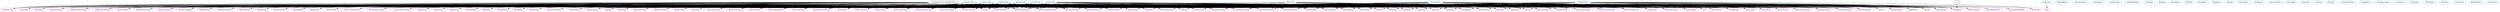 digraph gool{
CSharpCode	[shape=oval, color=turquoise4, label="CSharpCode"];
CppCode	[shape=oval, color=turquoise4, label="CppCode"];
MethodData	[shape=oval, color=turquoise4, label="MethodData"];
CppSrcCode	[shape=oval, color=turquoise4, label="CppSrcCode"];
CppHdrCode	[shape=oval, color=turquoise4, label="CppHdrCode"];
JavaCode	[shape=oval, color=turquoise4, label="JavaCode"];
JuliaCode	[shape=oval, color=turquoise4, label="JuliaCode"];
OptionalSpace	[shape=oval, color=turquoise4, label="OptionalSpace"];
PythonCode	[shape=oval, color=turquoise4, label="PythonCode"];
SwiftCode	[shape=oval, color=turquoise4, label="SwiftCode"];
Terminator	[shape=oval, color=turquoise4, label="Terminator"];
VisibilityTag	[shape=oval, color=turquoise4, label="VisibilityTag"];
QualifiedName	[shape=oval, color=turquoise4, label="QualifiedName"];
FileType	[shape=oval, color=turquoise4, label="FileType"];
Binding	[shape=oval, color=turquoise4, label="Binding"];
BindData	[shape=oval, color=turquoise4, label="BindData"];
FileData	[shape=oval, color=turquoise4, label="FileData"];
FuncData	[shape=oval, color=turquoise4, label="FuncData"];
ModData	[shape=oval, color=turquoise4, label="ModData"];
OpData	[shape=oval, color=turquoise4, label="OpData"];
ParamData	[shape=oval, color=turquoise4, label="ParamData"];
ProgData	[shape=oval, color=turquoise4, label="ProgData"];
StateVarData	[shape=oval, color=turquoise4, label="StateVarData"];
ScopeTag	[shape=oval, color=turquoise4, label="ScopeTag"];
TypeData	[shape=oval, color=turquoise4, label="TypeData"];
ValData	[shape=oval, color=turquoise4, label="ValData"];
VarData	[shape=oval, color=turquoise4, label="VarData"];
CommonThunk	[shape=oval, color=turquoise4, label="CommonThunk"];
MethodData	[shape=oval, color=turquoise4, label="MethodData"];
ScopeData	[shape=oval, color=turquoise4, label="ScopeData"];
ExceptionType	[shape=oval, color=turquoise4, label="ExceptionType"];
Exception	[shape=oval, color=turquoise4, label="Exception"];
CodeInfoOO	[shape=oval, color=turquoise4, label="CodeInfoOO"];
CodeInfoProc	[shape=oval, color=turquoise4, label="CodeInfoProc"];
CodeType	[shape=oval, color=turquoise4, label="CodeType"];
GOOLState	[shape=oval, color=turquoise4, label="GOOLState"];
FileState	[shape=oval, color=turquoise4, label="FileState"];
ClassState	[shape=oval, color=turquoise4, label="ClassState"];
MethodState	[shape=oval, color=turquoise4, label="MethodState"];
ValueState	[shape=oval, color=turquoise4, label="ValueState"];
Functor	[shape=oval, color=pink, label="Functor"];
Applicative	[shape=oval, color=pink, label="Applicative"];
Monad	[shape=oval, color=pink, label="Monad"];
SharedProg	[shape=oval, color=pink, label="SharedProg"];
OOProg	[shape=oval, color=pink, label="OOProg"];
ProgramSym	[shape=oval, color=pink, label="ProgramSym"];
CommonRenderSym	[shape=oval, color=pink, label="CommonRenderSym"];
OORenderSym	[shape=oval, color=pink, label="OORenderSym"];
FileSym	[shape=oval, color=pink, label="FileSym"];
RenderFile	[shape=oval, color=pink, label="RenderFile"];
ImportSym	[shape=oval, color=pink, label="ImportSym"];
ImportElim	[shape=oval, color=pink, label="ImportElim"];
PermanenceSym	[shape=oval, color=pink, label="PermanenceSym"];
PermElim	[shape=oval, color=pink, label="PermElim"];
BodySym	[shape=oval, color=pink, label="BodySym"];
RenderBody	[shape=oval, color=pink, label="RenderBody"];
BodyElim	[shape=oval, color=pink, label="BodyElim"];
BlockSym	[shape=oval, color=pink, label="BlockSym"];
RenderBlock	[shape=oval, color=pink, label="RenderBlock"];
BlockElim	[shape=oval, color=pink, label="BlockElim"];
TypeSym	[shape=oval, color=pink, label="TypeSym"];
OOTypeSym	[shape=oval, color=pink, label="OOTypeSym"];
TypeElim	[shape=oval, color=pink, label="TypeElim"];
RenderType	[shape=oval, color=pink, label="RenderType"];
InternalTypeElim	[shape=oval, color=pink, label="InternalTypeElim"];
UnaryOpSym	[shape=oval, color=pink, label="UnaryOpSym"];
BinaryOpSym	[shape=oval, color=pink, label="BinaryOpSym"];
OpElim	[shape=oval, color=pink, label="OpElim"];
ScopeSym	[shape=oval, color=pink, label="ScopeSym"];
ScopeElim	[shape=oval, color=pink, label="ScopeElim"];
VariableSym	[shape=oval, color=pink, label="VariableSym"];
OOVariableSym	[shape=oval, color=pink, label="OOVariableSym"];
VariableElim	[shape=oval, color=pink, label="VariableElim"];
InternalVarElim	[shape=oval, color=pink, label="InternalVarElim"];
RenderVariable	[shape=oval, color=pink, label="RenderVariable"];
ValueSym	[shape=oval, color=pink, label="ValueSym"];
OOValueSym	[shape=oval, color=pink, label="OOValueSym"];
Argument	[shape=oval, color=pink, label="Argument"];
Literal	[shape=oval, color=pink, label="Literal"];
MathConstant	[shape=oval, color=pink, label="MathConstant"];
VariableValue	[shape=oval, color=pink, label="VariableValue"];
OOVariableValue	[shape=oval, color=pink, label="OOVariableValue"];
CommandLineArgs	[shape=oval, color=pink, label="CommandLineArgs"];
NumericExpression	[shape=oval, color=pink, label="NumericExpression"];
BooleanExpression	[shape=oval, color=pink, label="BooleanExpression"];
Comparison	[shape=oval, color=pink, label="Comparison"];
ValueExpression	[shape=oval, color=pink, label="ValueExpression"];
OOValueExpression	[shape=oval, color=pink, label="OOValueExpression"];
RenderValue	[shape=oval, color=pink, label="RenderValue"];
ValueElim	[shape=oval, color=pink, label="ValueElim"];
InternalValueExp	[shape=oval, color=pink, label="InternalValueExp"];
FunctionSym	[shape=oval, color=pink, label="FunctionSym"];
OOFunctionSym	[shape=oval, color=pink, label="OOFunctionSym"];
GetSet	[shape=oval, color=pink, label="GetSet"];
List	[shape=oval, color=pink, label="List"];
InternalList	[shape=oval, color=pink, label="InternalList"];
InternalGetSet	[shape=oval, color=pink, label="InternalGetSet"];
InternalListFunc	[shape=oval, color=pink, label="InternalListFunc"];
ThunkSym	[shape=oval, color=pink, label="ThunkSym"];
ThunkAssign	[shape=oval, color=pink, label="ThunkAssign"];
VectorType	[shape=oval, color=pink, label="VectorType"];
VectorDecl	[shape=oval, color=pink, label="VectorDecl"];
VectorThunk	[shape=oval, color=pink, label="VectorThunk"];
VectorExpression	[shape=oval, color=pink, label="VectorExpression"];
RenderFunction	[shape=oval, color=pink, label="RenderFunction"];
FunctionElim	[shape=oval, color=pink, label="FunctionElim"];
InternalAssignStmt	[shape=oval, color=pink, label="InternalAssignStmt"];
InternalIOStmt	[shape=oval, color=pink, label="InternalIOStmt"];
InternalControlStmt	[shape=oval, color=pink, label="InternalControlStmt"];
RenderStatement	[shape=oval, color=pink, label="RenderStatement"];
StatementElim	[shape=oval, color=pink, label="StatementElim"];
StatementSym	[shape=oval, color=pink, label="StatementSym"];
AssignStatement	[shape=oval, color=pink, label="AssignStatement"];
DeclStatement	[shape=oval, color=pink, label="DeclStatement"];
OODeclStatement	[shape=oval, color=pink, label="OODeclStatement"];
IOStatement	[shape=oval, color=pink, label="IOStatement"];
StringStatement	[shape=oval, color=pink, label="StringStatement"];
FuncAppStatement	[shape=oval, color=pink, label="FuncAppStatement"];
OOFuncAppStatement	[shape=oval, color=pink, label="OOFuncAppStatement"];
CommentStatement	[shape=oval, color=pink, label="CommentStatement"];
ControlStatement	[shape=oval, color=pink, label="ControlStatement"];
ObserverPattern	[shape=oval, color=pink, label="ObserverPattern"];
StrategyPattern	[shape=oval, color=pink, label="StrategyPattern"];
VisibilitySym	[shape=oval, color=pink, label="VisibilitySym"];
RenderVisibility	[shape=oval, color=pink, label="RenderVisibility"];
VisibilityElim	[shape=oval, color=pink, label="VisibilityElim"];
MethodTypeSym	[shape=oval, color=pink, label="MethodTypeSym"];
OOMethodTypeSym	[shape=oval, color=pink, label="OOMethodTypeSym"];
ParameterSym	[shape=oval, color=pink, label="ParameterSym"];
RenderParam	[shape=oval, color=pink, label="RenderParam"];
ParamElim	[shape=oval, color=pink, label="ParamElim"];
MethodSym	[shape=oval, color=pink, label="MethodSym"];
OOMethodSym	[shape=oval, color=pink, label="OOMethodSym"];
RenderMethod	[shape=oval, color=pink, label="RenderMethod"];
OORenderMethod	[shape=oval, color=pink, label="OORenderMethod"];
MethodElim	[shape=oval, color=pink, label="MethodElim"];
StateVarSym	[shape=oval, color=pink, label="StateVarSym"];
StateVarElim	[shape=oval, color=pink, label="StateVarElim"];
ClassSym	[shape=oval, color=pink, label="ClassSym"];
RenderClass	[shape=oval, color=pink, label="RenderClass"];
ClassElim	[shape=oval, color=pink, label="ClassElim"];
ModuleSym	[shape=oval, color=pink, label="ModuleSym"];
RenderMod	[shape=oval, color=pink, label="RenderMod"];
ModuleElim	[shape=oval, color=pink, label="ModuleElim"];
BlockCommentSym	[shape=oval, color=pink, label="BlockCommentSym"];
BlockCommentElim	[shape=oval, color=pink, label="BlockCommentElim"];
Pair	[shape=oval, color=pink, label="Pair"];
SharedProg	[shape=oval, color=pink, label="SharedProg"];
OOProg	[shape=oval, color=pink, label="OOProg"];
ProgramSym	[shape=oval, color=pink, label="ProgramSym"];
CommonRenderSym	[shape=oval, color=pink, label="CommonRenderSym"];
FileSym	[shape=oval, color=pink, label="FileSym"];
RenderFile	[shape=oval, color=pink, label="RenderFile"];
ImportSym	[shape=oval, color=pink, label="ImportSym"];
ImportElim	[shape=oval, color=pink, label="ImportElim"];
PermanenceSym	[shape=oval, color=pink, label="PermanenceSym"];
PermElim	[shape=oval, color=pink, label="PermElim"];
BodySym	[shape=oval, color=pink, label="BodySym"];
RenderBody	[shape=oval, color=pink, label="RenderBody"];
BodyElim	[shape=oval, color=pink, label="BodyElim"];
BlockSym	[shape=oval, color=pink, label="BlockSym"];
RenderBlock	[shape=oval, color=pink, label="RenderBlock"];
BlockElim	[shape=oval, color=pink, label="BlockElim"];
TypeSym	[shape=oval, color=pink, label="TypeSym"];
OOTypeSym	[shape=oval, color=pink, label="OOTypeSym"];
TypeElim	[shape=oval, color=pink, label="TypeElim"];
RenderType	[shape=oval, color=pink, label="RenderType"];
InternalTypeElim	[shape=oval, color=pink, label="InternalTypeElim"];
UnaryOpSym	[shape=oval, color=pink, label="UnaryOpSym"];
BinaryOpSym	[shape=oval, color=pink, label="BinaryOpSym"];
OpElim	[shape=oval, color=pink, label="OpElim"];
ScopeSym	[shape=oval, color=pink, label="ScopeSym"];
ScopeElim	[shape=oval, color=pink, label="ScopeElim"];
VariableSym	[shape=oval, color=pink, label="VariableSym"];
OOVariableSym	[shape=oval, color=pink, label="OOVariableSym"];
VariableElim	[shape=oval, color=pink, label="VariableElim"];
InternalVarElim	[shape=oval, color=pink, label="InternalVarElim"];
RenderVariable	[shape=oval, color=pink, label="RenderVariable"];
ValueSym	[shape=oval, color=pink, label="ValueSym"];
OOValueSym	[shape=oval, color=pink, label="OOValueSym"];
Argument	[shape=oval, color=pink, label="Argument"];
Literal	[shape=oval, color=pink, label="Literal"];
MathConstant	[shape=oval, color=pink, label="MathConstant"];
VariableValue	[shape=oval, color=pink, label="VariableValue"];
OOVariableValue	[shape=oval, color=pink, label="OOVariableValue"];
CommandLineArgs	[shape=oval, color=pink, label="CommandLineArgs"];
NumericExpression	[shape=oval, color=pink, label="NumericExpression"];
BooleanExpression	[shape=oval, color=pink, label="BooleanExpression"];
Comparison	[shape=oval, color=pink, label="Comparison"];
ValueExpression	[shape=oval, color=pink, label="ValueExpression"];
OOValueExpression	[shape=oval, color=pink, label="OOValueExpression"];
RenderValue	[shape=oval, color=pink, label="RenderValue"];
ValueElim	[shape=oval, color=pink, label="ValueElim"];
InternalValueExp	[shape=oval, color=pink, label="InternalValueExp"];
FunctionSym	[shape=oval, color=pink, label="FunctionSym"];
OOFunctionSym	[shape=oval, color=pink, label="OOFunctionSym"];
GetSet	[shape=oval, color=pink, label="GetSet"];
List	[shape=oval, color=pink, label="List"];
InternalList	[shape=oval, color=pink, label="InternalList"];
InternalGetSet	[shape=oval, color=pink, label="InternalGetSet"];
InternalListFunc	[shape=oval, color=pink, label="InternalListFunc"];
ThunkSym	[shape=oval, color=pink, label="ThunkSym"];
ThunkAssign	[shape=oval, color=pink, label="ThunkAssign"];
VectorType	[shape=oval, color=pink, label="VectorType"];
VectorDecl	[shape=oval, color=pink, label="VectorDecl"];
VectorThunk	[shape=oval, color=pink, label="VectorThunk"];
VectorExpression	[shape=oval, color=pink, label="VectorExpression"];
RenderFunction	[shape=oval, color=pink, label="RenderFunction"];
FunctionElim	[shape=oval, color=pink, label="FunctionElim"];
InternalAssignStmt	[shape=oval, color=pink, label="InternalAssignStmt"];
InternalIOStmt	[shape=oval, color=pink, label="InternalIOStmt"];
InternalControlStmt	[shape=oval, color=pink, label="InternalControlStmt"];
RenderStatement	[shape=oval, color=pink, label="RenderStatement"];
StatementElim	[shape=oval, color=pink, label="StatementElim"];
StatementSym	[shape=oval, color=pink, label="StatementSym"];
AssignStatement	[shape=oval, color=pink, label="AssignStatement"];
DeclStatement	[shape=oval, color=pink, label="DeclStatement"];
OODeclStatement	[shape=oval, color=pink, label="OODeclStatement"];
IOStatement	[shape=oval, color=pink, label="IOStatement"];
StringStatement	[shape=oval, color=pink, label="StringStatement"];
FuncAppStatement	[shape=oval, color=pink, label="FuncAppStatement"];
OOFuncAppStatement	[shape=oval, color=pink, label="OOFuncAppStatement"];
CommentStatement	[shape=oval, color=pink, label="CommentStatement"];
ControlStatement	[shape=oval, color=pink, label="ControlStatement"];
ObserverPattern	[shape=oval, color=pink, label="ObserverPattern"];
StrategyPattern	[shape=oval, color=pink, label="StrategyPattern"];
VisibilitySym	[shape=oval, color=pink, label="VisibilitySym"];
RenderVisibility	[shape=oval, color=pink, label="RenderVisibility"];
VisibilityElim	[shape=oval, color=pink, label="VisibilityElim"];
MethodTypeSym	[shape=oval, color=pink, label="MethodTypeSym"];
OOMethodTypeSym	[shape=oval, color=pink, label="OOMethodTypeSym"];
ParameterSym	[shape=oval, color=pink, label="ParameterSym"];
RenderParam	[shape=oval, color=pink, label="RenderParam"];
ParamElim	[shape=oval, color=pink, label="ParamElim"];
MethodSym	[shape=oval, color=pink, label="MethodSym"];
OOMethodSym	[shape=oval, color=pink, label="OOMethodSym"];
RenderMethod	[shape=oval, color=pink, label="RenderMethod"];
OORenderMethod	[shape=oval, color=pink, label="OORenderMethod"];
MethodElim	[shape=oval, color=pink, label="MethodElim"];
StateVarSym	[shape=oval, color=pink, label="StateVarSym"];
StateVarElim	[shape=oval, color=pink, label="StateVarElim"];
ClassSym	[shape=oval, color=pink, label="ClassSym"];
RenderClass	[shape=oval, color=pink, label="RenderClass"];
ClassElim	[shape=oval, color=pink, label="ClassElim"];
ModuleSym	[shape=oval, color=pink, label="ModuleSym"];
RenderMod	[shape=oval, color=pink, label="RenderMod"];
ModuleElim	[shape=oval, color=pink, label="ModuleElim"];
BlockCommentSym	[shape=oval, color=pink, label="BlockCommentSym"];
BlockCommentElim	[shape=oval, color=pink, label="BlockCommentElim"];
Functor	[shape=oval, color=pink, label="Functor"];
Applicative	[shape=oval, color=pink, label="Applicative"];
Monad	[shape=oval, color=pink, label="Monad"];
OORenderSym	[shape=oval, color=pink, label="OORenderSym"];
Functor	[shape=oval, color=pink, label="Functor"];
Applicative	[shape=oval, color=pink, label="Applicative"];
Monad	[shape=oval, color=pink, label="Monad"];
SharedProg	[shape=oval, color=pink, label="SharedProg"];
OOProg	[shape=oval, color=pink, label="OOProg"];
ProgramSym	[shape=oval, color=pink, label="ProgramSym"];
CommonRenderSym	[shape=oval, color=pink, label="CommonRenderSym"];
OORenderSym	[shape=oval, color=pink, label="OORenderSym"];
FileSym	[shape=oval, color=pink, label="FileSym"];
RenderFile	[shape=oval, color=pink, label="RenderFile"];
ImportSym	[shape=oval, color=pink, label="ImportSym"];
ImportElim	[shape=oval, color=pink, label="ImportElim"];
PermanenceSym	[shape=oval, color=pink, label="PermanenceSym"];
PermElim	[shape=oval, color=pink, label="PermElim"];
BodySym	[shape=oval, color=pink, label="BodySym"];
RenderBody	[shape=oval, color=pink, label="RenderBody"];
BodyElim	[shape=oval, color=pink, label="BodyElim"];
BlockSym	[shape=oval, color=pink, label="BlockSym"];
RenderBlock	[shape=oval, color=pink, label="RenderBlock"];
BlockElim	[shape=oval, color=pink, label="BlockElim"];
TypeSym	[shape=oval, color=pink, label="TypeSym"];
OOTypeSym	[shape=oval, color=pink, label="OOTypeSym"];
TypeElim	[shape=oval, color=pink, label="TypeElim"];
RenderType	[shape=oval, color=pink, label="RenderType"];
InternalTypeElim	[shape=oval, color=pink, label="InternalTypeElim"];
UnaryOpSym	[shape=oval, color=pink, label="UnaryOpSym"];
BinaryOpSym	[shape=oval, color=pink, label="BinaryOpSym"];
OpElim	[shape=oval, color=pink, label="OpElim"];
ScopeSym	[shape=oval, color=pink, label="ScopeSym"];
ScopeElim	[shape=oval, color=pink, label="ScopeElim"];
VariableSym	[shape=oval, color=pink, label="VariableSym"];
OOVariableSym	[shape=oval, color=pink, label="OOVariableSym"];
VariableElim	[shape=oval, color=pink, label="VariableElim"];
InternalVarElim	[shape=oval, color=pink, label="InternalVarElim"];
RenderVariable	[shape=oval, color=pink, label="RenderVariable"];
ValueSym	[shape=oval, color=pink, label="ValueSym"];
OOValueSym	[shape=oval, color=pink, label="OOValueSym"];
Argument	[shape=oval, color=pink, label="Argument"];
Literal	[shape=oval, color=pink, label="Literal"];
MathConstant	[shape=oval, color=pink, label="MathConstant"];
VariableValue	[shape=oval, color=pink, label="VariableValue"];
OOVariableValue	[shape=oval, color=pink, label="OOVariableValue"];
CommandLineArgs	[shape=oval, color=pink, label="CommandLineArgs"];
NumericExpression	[shape=oval, color=pink, label="NumericExpression"];
BooleanExpression	[shape=oval, color=pink, label="BooleanExpression"];
Comparison	[shape=oval, color=pink, label="Comparison"];
ValueExpression	[shape=oval, color=pink, label="ValueExpression"];
OOValueExpression	[shape=oval, color=pink, label="OOValueExpression"];
RenderValue	[shape=oval, color=pink, label="RenderValue"];
ValueElim	[shape=oval, color=pink, label="ValueElim"];
InternalValueExp	[shape=oval, color=pink, label="InternalValueExp"];
FunctionSym	[shape=oval, color=pink, label="FunctionSym"];
OOFunctionSym	[shape=oval, color=pink, label="OOFunctionSym"];
GetSet	[shape=oval, color=pink, label="GetSet"];
List	[shape=oval, color=pink, label="List"];
InternalList	[shape=oval, color=pink, label="InternalList"];
InternalGetSet	[shape=oval, color=pink, label="InternalGetSet"];
InternalListFunc	[shape=oval, color=pink, label="InternalListFunc"];
ThunkSym	[shape=oval, color=pink, label="ThunkSym"];
ThunkAssign	[shape=oval, color=pink, label="ThunkAssign"];
VectorType	[shape=oval, color=pink, label="VectorType"];
VectorDecl	[shape=oval, color=pink, label="VectorDecl"];
VectorThunk	[shape=oval, color=pink, label="VectorThunk"];
VectorExpression	[shape=oval, color=pink, label="VectorExpression"];
RenderFunction	[shape=oval, color=pink, label="RenderFunction"];
FunctionElim	[shape=oval, color=pink, label="FunctionElim"];
InternalAssignStmt	[shape=oval, color=pink, label="InternalAssignStmt"];
InternalIOStmt	[shape=oval, color=pink, label="InternalIOStmt"];
InternalControlStmt	[shape=oval, color=pink, label="InternalControlStmt"];
RenderStatement	[shape=oval, color=pink, label="RenderStatement"];
StatementElim	[shape=oval, color=pink, label="StatementElim"];
StatementSym	[shape=oval, color=pink, label="StatementSym"];
AssignStatement	[shape=oval, color=pink, label="AssignStatement"];
DeclStatement	[shape=oval, color=pink, label="DeclStatement"];
OODeclStatement	[shape=oval, color=pink, label="OODeclStatement"];
IOStatement	[shape=oval, color=pink, label="IOStatement"];
StringStatement	[shape=oval, color=pink, label="StringStatement"];
FuncAppStatement	[shape=oval, color=pink, label="FuncAppStatement"];
OOFuncAppStatement	[shape=oval, color=pink, label="OOFuncAppStatement"];
CommentStatement	[shape=oval, color=pink, label="CommentStatement"];
ControlStatement	[shape=oval, color=pink, label="ControlStatement"];
ObserverPattern	[shape=oval, color=pink, label="ObserverPattern"];
StrategyPattern	[shape=oval, color=pink, label="StrategyPattern"];
VisibilitySym	[shape=oval, color=pink, label="VisibilitySym"];
RenderVisibility	[shape=oval, color=pink, label="RenderVisibility"];
VisibilityElim	[shape=oval, color=pink, label="VisibilityElim"];
MethodTypeSym	[shape=oval, color=pink, label="MethodTypeSym"];
OOMethodTypeSym	[shape=oval, color=pink, label="OOMethodTypeSym"];
ParameterSym	[shape=oval, color=pink, label="ParameterSym"];
RenderParam	[shape=oval, color=pink, label="RenderParam"];
ParamElim	[shape=oval, color=pink, label="ParamElim"];
MethodSym	[shape=oval, color=pink, label="MethodSym"];
OOMethodSym	[shape=oval, color=pink, label="OOMethodSym"];
RenderMethod	[shape=oval, color=pink, label="RenderMethod"];
OORenderMethod	[shape=oval, color=pink, label="OORenderMethod"];
MethodElim	[shape=oval, color=pink, label="MethodElim"];
StateVarSym	[shape=oval, color=pink, label="StateVarSym"];
StateVarElim	[shape=oval, color=pink, label="StateVarElim"];
ClassSym	[shape=oval, color=pink, label="ClassSym"];
RenderClass	[shape=oval, color=pink, label="RenderClass"];
ClassElim	[shape=oval, color=pink, label="ClassElim"];
ModuleSym	[shape=oval, color=pink, label="ModuleSym"];
RenderMod	[shape=oval, color=pink, label="RenderMod"];
ModuleElim	[shape=oval, color=pink, label="ModuleElim"];
BlockCommentSym	[shape=oval, color=pink, label="BlockCommentSym"];
BlockCommentElim	[shape=oval, color=pink, label="BlockCommentElim"];
HasException	[shape=oval, color=pink, label="HasException"];
Applicative	[shape=oval, color=pink, label="Applicative"];
Monad	[shape=oval, color=pink, label="Monad"];
SharedProg	[shape=oval, color=pink, label="SharedProg"];
ProcProg	[shape=oval, color=pink, label="ProcProg"];
ProgramSym	[shape=oval, color=pink, label="ProgramSym"];
CommonRenderSym	[shape=oval, color=pink, label="CommonRenderSym"];
ProcRenderSym	[shape=oval, color=pink, label="ProcRenderSym"];
FileSym	[shape=oval, color=pink, label="FileSym"];
RenderFile	[shape=oval, color=pink, label="RenderFile"];
ImportSym	[shape=oval, color=pink, label="ImportSym"];
ImportElim	[shape=oval, color=pink, label="ImportElim"];
BodySym	[shape=oval, color=pink, label="BodySym"];
RenderBody	[shape=oval, color=pink, label="RenderBody"];
BodyElim	[shape=oval, color=pink, label="BodyElim"];
BlockSym	[shape=oval, color=pink, label="BlockSym"];
RenderBlock	[shape=oval, color=pink, label="RenderBlock"];
BlockElim	[shape=oval, color=pink, label="BlockElim"];
TypeSym	[shape=oval, color=pink, label="TypeSym"];
TypeElim	[shape=oval, color=pink, label="TypeElim"];
RenderType	[shape=oval, color=pink, label="RenderType"];
InternalTypeElim	[shape=oval, color=pink, label="InternalTypeElim"];
UnaryOpSym	[shape=oval, color=pink, label="UnaryOpSym"];
BinaryOpSym	[shape=oval, color=pink, label="BinaryOpSym"];
OpElim	[shape=oval, color=pink, label="OpElim"];
ScopeSym	[shape=oval, color=pink, label="ScopeSym"];
ScopeElim	[shape=oval, color=pink, label="ScopeElim"];
VariableSym	[shape=oval, color=pink, label="VariableSym"];
VariableElim	[shape=oval, color=pink, label="VariableElim"];
InternalVarElim	[shape=oval, color=pink, label="InternalVarElim"];
RenderVariable	[shape=oval, color=pink, label="RenderVariable"];
ValueSym	[shape=oval, color=pink, label="ValueSym"];
Argument	[shape=oval, color=pink, label="Argument"];
Literal	[shape=oval, color=pink, label="Literal"];
MathConstant	[shape=oval, color=pink, label="MathConstant"];
VariableValue	[shape=oval, color=pink, label="VariableValue"];
CommandLineArgs	[shape=oval, color=pink, label="CommandLineArgs"];
NumericExpression	[shape=oval, color=pink, label="NumericExpression"];
BooleanExpression	[shape=oval, color=pink, label="BooleanExpression"];
Comparison	[shape=oval, color=pink, label="Comparison"];
ValueExpression	[shape=oval, color=pink, label="ValueExpression"];
RenderValue	[shape=oval, color=pink, label="RenderValue"];
ValueElim	[shape=oval, color=pink, label="ValueElim"];
List	[shape=oval, color=pink, label="List"];
InternalList	[shape=oval, color=pink, label="InternalList"];
InternalListFunc	[shape=oval, color=pink, label="InternalListFunc"];
ThunkSym	[shape=oval, color=pink, label="ThunkSym"];
ThunkAssign	[shape=oval, color=pink, label="ThunkAssign"];
VectorType	[shape=oval, color=pink, label="VectorType"];
VectorDecl	[shape=oval, color=pink, label="VectorDecl"];
VectorThunk	[shape=oval, color=pink, label="VectorThunk"];
VectorExpression	[shape=oval, color=pink, label="VectorExpression"];
RenderFunction	[shape=oval, color=pink, label="RenderFunction"];
FunctionElim	[shape=oval, color=pink, label="FunctionElim"];
InternalAssignStmt	[shape=oval, color=pink, label="InternalAssignStmt"];
InternalIOStmt	[shape=oval, color=pink, label="InternalIOStmt"];
InternalControlStmt	[shape=oval, color=pink, label="InternalControlStmt"];
RenderStatement	[shape=oval, color=pink, label="RenderStatement"];
StatementElim	[shape=oval, color=pink, label="StatementElim"];
StatementSym	[shape=oval, color=pink, label="StatementSym"];
AssignStatement	[shape=oval, color=pink, label="AssignStatement"];
DeclStatement	[shape=oval, color=pink, label="DeclStatement"];
IOStatement	[shape=oval, color=pink, label="IOStatement"];
StringStatement	[shape=oval, color=pink, label="StringStatement"];
FunctionSym	[shape=oval, color=pink, label="FunctionSym"];
FuncAppStatement	[shape=oval, color=pink, label="FuncAppStatement"];
CommentStatement	[shape=oval, color=pink, label="CommentStatement"];
ControlStatement	[shape=oval, color=pink, label="ControlStatement"];
VisibilitySym	[shape=oval, color=pink, label="VisibilitySym"];
RenderVisibility	[shape=oval, color=pink, label="RenderVisibility"];
VisibilityElim	[shape=oval, color=pink, label="VisibilityElim"];
MethodTypeSym	[shape=oval, color=pink, label="MethodTypeSym"];
ParameterSym	[shape=oval, color=pink, label="ParameterSym"];
RenderParam	[shape=oval, color=pink, label="RenderParam"];
ParamElim	[shape=oval, color=pink, label="ParamElim"];
MethodSym	[shape=oval, color=pink, label="MethodSym"];
RenderMethod	[shape=oval, color=pink, label="RenderMethod"];
ProcRenderMethod	[shape=oval, color=pink, label="ProcRenderMethod"];
MethodElim	[shape=oval, color=pink, label="MethodElim"];
ModuleSym	[shape=oval, color=pink, label="ModuleSym"];
RenderMod	[shape=oval, color=pink, label="RenderMod"];
ModuleElim	[shape=oval, color=pink, label="ModuleElim"];
BlockCommentSym	[shape=oval, color=pink, label="BlockCommentSym"];
BlockCommentElim	[shape=oval, color=pink, label="BlockCommentElim"];
Functor	[shape=oval, color=pink, label="Functor"];
Applicative	[shape=oval, color=pink, label="Applicative"];
Monad	[shape=oval, color=pink, label="Monad"];
SharedProg	[shape=oval, color=pink, label="SharedProg"];
OOProg	[shape=oval, color=pink, label="OOProg"];
ProgramSym	[shape=oval, color=pink, label="ProgramSym"];
CommonRenderSym	[shape=oval, color=pink, label="CommonRenderSym"];
OORenderSym	[shape=oval, color=pink, label="OORenderSym"];
FileSym	[shape=oval, color=pink, label="FileSym"];
RenderFile	[shape=oval, color=pink, label="RenderFile"];
ImportSym	[shape=oval, color=pink, label="ImportSym"];
ImportElim	[shape=oval, color=pink, label="ImportElim"];
PermanenceSym	[shape=oval, color=pink, label="PermanenceSym"];
PermElim	[shape=oval, color=pink, label="PermElim"];
BodySym	[shape=oval, color=pink, label="BodySym"];
RenderBody	[shape=oval, color=pink, label="RenderBody"];
BodyElim	[shape=oval, color=pink, label="BodyElim"];
BlockSym	[shape=oval, color=pink, label="BlockSym"];
RenderBlock	[shape=oval, color=pink, label="RenderBlock"];
BlockElim	[shape=oval, color=pink, label="BlockElim"];
TypeSym	[shape=oval, color=pink, label="TypeSym"];
OOTypeSym	[shape=oval, color=pink, label="OOTypeSym"];
TypeElim	[shape=oval, color=pink, label="TypeElim"];
RenderType	[shape=oval, color=pink, label="RenderType"];
InternalTypeElim	[shape=oval, color=pink, label="InternalTypeElim"];
UnaryOpSym	[shape=oval, color=pink, label="UnaryOpSym"];
BinaryOpSym	[shape=oval, color=pink, label="BinaryOpSym"];
OpElim	[shape=oval, color=pink, label="OpElim"];
ScopeSym	[shape=oval, color=pink, label="ScopeSym"];
ScopeElim	[shape=oval, color=pink, label="ScopeElim"];
VariableSym	[shape=oval, color=pink, label="VariableSym"];
OOVariableSym	[shape=oval, color=pink, label="OOVariableSym"];
VariableElim	[shape=oval, color=pink, label="VariableElim"];
InternalVarElim	[shape=oval, color=pink, label="InternalVarElim"];
RenderVariable	[shape=oval, color=pink, label="RenderVariable"];
ValueSym	[shape=oval, color=pink, label="ValueSym"];
OOValueSym	[shape=oval, color=pink, label="OOValueSym"];
Argument	[shape=oval, color=pink, label="Argument"];
Literal	[shape=oval, color=pink, label="Literal"];
MathConstant	[shape=oval, color=pink, label="MathConstant"];
VariableValue	[shape=oval, color=pink, label="VariableValue"];
OOVariableValue	[shape=oval, color=pink, label="OOVariableValue"];
CommandLineArgs	[shape=oval, color=pink, label="CommandLineArgs"];
NumericExpression	[shape=oval, color=pink, label="NumericExpression"];
BooleanExpression	[shape=oval, color=pink, label="BooleanExpression"];
Comparison	[shape=oval, color=pink, label="Comparison"];
ValueExpression	[shape=oval, color=pink, label="ValueExpression"];
OOValueExpression	[shape=oval, color=pink, label="OOValueExpression"];
RenderValue	[shape=oval, color=pink, label="RenderValue"];
ValueElim	[shape=oval, color=pink, label="ValueElim"];
InternalValueExp	[shape=oval, color=pink, label="InternalValueExp"];
FunctionSym	[shape=oval, color=pink, label="FunctionSym"];
OOFunctionSym	[shape=oval, color=pink, label="OOFunctionSym"];
GetSet	[shape=oval, color=pink, label="GetSet"];
List	[shape=oval, color=pink, label="List"];
InternalList	[shape=oval, color=pink, label="InternalList"];
InternalGetSet	[shape=oval, color=pink, label="InternalGetSet"];
InternalListFunc	[shape=oval, color=pink, label="InternalListFunc"];
ThunkSym	[shape=oval, color=pink, label="ThunkSym"];
ThunkAssign	[shape=oval, color=pink, label="ThunkAssign"];
VectorType	[shape=oval, color=pink, label="VectorType"];
VectorDecl	[shape=oval, color=pink, label="VectorDecl"];
VectorThunk	[shape=oval, color=pink, label="VectorThunk"];
VectorExpression	[shape=oval, color=pink, label="VectorExpression"];
RenderFunction	[shape=oval, color=pink, label="RenderFunction"];
FunctionElim	[shape=oval, color=pink, label="FunctionElim"];
InternalAssignStmt	[shape=oval, color=pink, label="InternalAssignStmt"];
InternalIOStmt	[shape=oval, color=pink, label="InternalIOStmt"];
InternalControlStmt	[shape=oval, color=pink, label="InternalControlStmt"];
RenderStatement	[shape=oval, color=pink, label="RenderStatement"];
StatementElim	[shape=oval, color=pink, label="StatementElim"];
StatementSym	[shape=oval, color=pink, label="StatementSym"];
AssignStatement	[shape=oval, color=pink, label="AssignStatement"];
DeclStatement	[shape=oval, color=pink, label="DeclStatement"];
OODeclStatement	[shape=oval, color=pink, label="OODeclStatement"];
IOStatement	[shape=oval, color=pink, label="IOStatement"];
StringStatement	[shape=oval, color=pink, label="StringStatement"];
FuncAppStatement	[shape=oval, color=pink, label="FuncAppStatement"];
OOFuncAppStatement	[shape=oval, color=pink, label="OOFuncAppStatement"];
CommentStatement	[shape=oval, color=pink, label="CommentStatement"];
ControlStatement	[shape=oval, color=pink, label="ControlStatement"];
ObserverPattern	[shape=oval, color=pink, label="ObserverPattern"];
StrategyPattern	[shape=oval, color=pink, label="StrategyPattern"];
VisibilitySym	[shape=oval, color=pink, label="VisibilitySym"];
RenderVisibility	[shape=oval, color=pink, label="RenderVisibility"];
VisibilityElim	[shape=oval, color=pink, label="VisibilityElim"];
MethodTypeSym	[shape=oval, color=pink, label="MethodTypeSym"];
OOMethodTypeSym	[shape=oval, color=pink, label="OOMethodTypeSym"];
ParameterSym	[shape=oval, color=pink, label="ParameterSym"];
RenderParam	[shape=oval, color=pink, label="RenderParam"];
ParamElim	[shape=oval, color=pink, label="ParamElim"];
MethodSym	[shape=oval, color=pink, label="MethodSym"];
OOMethodSym	[shape=oval, color=pink, label="OOMethodSym"];
RenderMethod	[shape=oval, color=pink, label="RenderMethod"];
OORenderMethod	[shape=oval, color=pink, label="OORenderMethod"];
MethodElim	[shape=oval, color=pink, label="MethodElim"];
StateVarSym	[shape=oval, color=pink, label="StateVarSym"];
StateVarElim	[shape=oval, color=pink, label="StateVarElim"];
ClassSym	[shape=oval, color=pink, label="ClassSym"];
RenderClass	[shape=oval, color=pink, label="RenderClass"];
ClassElim	[shape=oval, color=pink, label="ClassElim"];
ModuleSym	[shape=oval, color=pink, label="ModuleSym"];
RenderMod	[shape=oval, color=pink, label="RenderMod"];
ModuleElim	[shape=oval, color=pink, label="ModuleElim"];
BlockCommentSym	[shape=oval, color=pink, label="BlockCommentSym"];
BlockCommentElim	[shape=oval, color=pink, label="BlockCommentElim"];
Functor	[shape=oval, color=pink, label="Functor"];
Applicative	[shape=oval, color=pink, label="Applicative"];
Monad	[shape=oval, color=pink, label="Monad"];
SharedProg	[shape=oval, color=pink, label="SharedProg"];
OOProg	[shape=oval, color=pink, label="OOProg"];
ProgramSym	[shape=oval, color=pink, label="ProgramSym"];
CommonRenderSym	[shape=oval, color=pink, label="CommonRenderSym"];
OORenderSym	[shape=oval, color=pink, label="OORenderSym"];
FileSym	[shape=oval, color=pink, label="FileSym"];
RenderFile	[shape=oval, color=pink, label="RenderFile"];
ImportSym	[shape=oval, color=pink, label="ImportSym"];
ImportElim	[shape=oval, color=pink, label="ImportElim"];
PermanenceSym	[shape=oval, color=pink, label="PermanenceSym"];
PermElim	[shape=oval, color=pink, label="PermElim"];
BodySym	[shape=oval, color=pink, label="BodySym"];
RenderBody	[shape=oval, color=pink, label="RenderBody"];
BodyElim	[shape=oval, color=pink, label="BodyElim"];
BlockSym	[shape=oval, color=pink, label="BlockSym"];
RenderBlock	[shape=oval, color=pink, label="RenderBlock"];
BlockElim	[shape=oval, color=pink, label="BlockElim"];
TypeSym	[shape=oval, color=pink, label="TypeSym"];
OOTypeSym	[shape=oval, color=pink, label="OOTypeSym"];
TypeElim	[shape=oval, color=pink, label="TypeElim"];
RenderType	[shape=oval, color=pink, label="RenderType"];
InternalTypeElim	[shape=oval, color=pink, label="InternalTypeElim"];
UnaryOpSym	[shape=oval, color=pink, label="UnaryOpSym"];
BinaryOpSym	[shape=oval, color=pink, label="BinaryOpSym"];
OpElim	[shape=oval, color=pink, label="OpElim"];
ScopeSym	[shape=oval, color=pink, label="ScopeSym"];
ScopeElim	[shape=oval, color=pink, label="ScopeElim"];
VariableSym	[shape=oval, color=pink, label="VariableSym"];
OOVariableSym	[shape=oval, color=pink, label="OOVariableSym"];
VariableElim	[shape=oval, color=pink, label="VariableElim"];
InternalVarElim	[shape=oval, color=pink, label="InternalVarElim"];
RenderVariable	[shape=oval, color=pink, label="RenderVariable"];
ValueSym	[shape=oval, color=pink, label="ValueSym"];
OOValueSym	[shape=oval, color=pink, label="OOValueSym"];
Argument	[shape=oval, color=pink, label="Argument"];
Literal	[shape=oval, color=pink, label="Literal"];
MathConstant	[shape=oval, color=pink, label="MathConstant"];
VariableValue	[shape=oval, color=pink, label="VariableValue"];
OOVariableValue	[shape=oval, color=pink, label="OOVariableValue"];
CommandLineArgs	[shape=oval, color=pink, label="CommandLineArgs"];
NumericExpression	[shape=oval, color=pink, label="NumericExpression"];
BooleanExpression	[shape=oval, color=pink, label="BooleanExpression"];
Comparison	[shape=oval, color=pink, label="Comparison"];
ValueExpression	[shape=oval, color=pink, label="ValueExpression"];
OOValueExpression	[shape=oval, color=pink, label="OOValueExpression"];
RenderValue	[shape=oval, color=pink, label="RenderValue"];
ValueElim	[shape=oval, color=pink, label="ValueElim"];
InternalValueExp	[shape=oval, color=pink, label="InternalValueExp"];
FunctionSym	[shape=oval, color=pink, label="FunctionSym"];
OOFunctionSym	[shape=oval, color=pink, label="OOFunctionSym"];
GetSet	[shape=oval, color=pink, label="GetSet"];
List	[shape=oval, color=pink, label="List"];
InternalList	[shape=oval, color=pink, label="InternalList"];
InternalGetSet	[shape=oval, color=pink, label="InternalGetSet"];
InternalListFunc	[shape=oval, color=pink, label="InternalListFunc"];
ThunkSym	[shape=oval, color=pink, label="ThunkSym"];
ThunkAssign	[shape=oval, color=pink, label="ThunkAssign"];
VectorType	[shape=oval, color=pink, label="VectorType"];
VectorDecl	[shape=oval, color=pink, label="VectorDecl"];
VectorThunk	[shape=oval, color=pink, label="VectorThunk"];
VectorExpression	[shape=oval, color=pink, label="VectorExpression"];
RenderFunction	[shape=oval, color=pink, label="RenderFunction"];
FunctionElim	[shape=oval, color=pink, label="FunctionElim"];
InternalAssignStmt	[shape=oval, color=pink, label="InternalAssignStmt"];
InternalIOStmt	[shape=oval, color=pink, label="InternalIOStmt"];
InternalControlStmt	[shape=oval, color=pink, label="InternalControlStmt"];
RenderStatement	[shape=oval, color=pink, label="RenderStatement"];
StatementElim	[shape=oval, color=pink, label="StatementElim"];
StatementSym	[shape=oval, color=pink, label="StatementSym"];
AssignStatement	[shape=oval, color=pink, label="AssignStatement"];
DeclStatement	[shape=oval, color=pink, label="DeclStatement"];
OODeclStatement	[shape=oval, color=pink, label="OODeclStatement"];
IOStatement	[shape=oval, color=pink, label="IOStatement"];
StringStatement	[shape=oval, color=pink, label="StringStatement"];
FuncAppStatement	[shape=oval, color=pink, label="FuncAppStatement"];
OOFuncAppStatement	[shape=oval, color=pink, label="OOFuncAppStatement"];
CommentStatement	[shape=oval, color=pink, label="CommentStatement"];
ControlStatement	[shape=oval, color=pink, label="ControlStatement"];
ObserverPattern	[shape=oval, color=pink, label="ObserverPattern"];
StrategyPattern	[shape=oval, color=pink, label="StrategyPattern"];
VisibilitySym	[shape=oval, color=pink, label="VisibilitySym"];
RenderVisibility	[shape=oval, color=pink, label="RenderVisibility"];
VisibilityElim	[shape=oval, color=pink, label="VisibilityElim"];
MethodTypeSym	[shape=oval, color=pink, label="MethodTypeSym"];
OOMethodTypeSym	[shape=oval, color=pink, label="OOMethodTypeSym"];
ParameterSym	[shape=oval, color=pink, label="ParameterSym"];
RenderParam	[shape=oval, color=pink, label="RenderParam"];
ParamElim	[shape=oval, color=pink, label="ParamElim"];
MethodSym	[shape=oval, color=pink, label="MethodSym"];
OOMethodSym	[shape=oval, color=pink, label="OOMethodSym"];
RenderMethod	[shape=oval, color=pink, label="RenderMethod"];
OORenderMethod	[shape=oval, color=pink, label="OORenderMethod"];
MethodElim	[shape=oval, color=pink, label="MethodElim"];
StateVarSym	[shape=oval, color=pink, label="StateVarSym"];
StateVarElim	[shape=oval, color=pink, label="StateVarElim"];
ClassSym	[shape=oval, color=pink, label="ClassSym"];
RenderClass	[shape=oval, color=pink, label="RenderClass"];
ClassElim	[shape=oval, color=pink, label="ClassElim"];
ModuleSym	[shape=oval, color=pink, label="ModuleSym"];
RenderMod	[shape=oval, color=pink, label="RenderMod"];
ModuleElim	[shape=oval, color=pink, label="ModuleElim"];
BlockCommentSym	[shape=oval, color=pink, label="BlockCommentSym"];
BlockCommentElim	[shape=oval, color=pink, label="BlockCommentElim"];
Functor	[shape=oval, color=pink, label="Functor"];
Applicative	[shape=oval, color=pink, label="Applicative"];
Monad	[shape=oval, color=pink, label="Monad"];
SharedProg	[shape=oval, color=pink, label="SharedProg"];
OOProg	[shape=oval, color=pink, label="OOProg"];
ProgramSym	[shape=oval, color=pink, label="ProgramSym"];
FileSym	[shape=oval, color=pink, label="FileSym"];
PermanenceSym	[shape=oval, color=pink, label="PermanenceSym"];
BodySym	[shape=oval, color=pink, label="BodySym"];
BlockSym	[shape=oval, color=pink, label="BlockSym"];
TypeSym	[shape=oval, color=pink, label="TypeSym"];
OOTypeSym	[shape=oval, color=pink, label="OOTypeSym"];
TypeElim	[shape=oval, color=pink, label="TypeElim"];
ScopeSym	[shape=oval, color=pink, label="ScopeSym"];
VariableSym	[shape=oval, color=pink, label="VariableSym"];
OOVariableSym	[shape=oval, color=pink, label="OOVariableSym"];
VariableElim	[shape=oval, color=pink, label="VariableElim"];
ValueSym	[shape=oval, color=pink, label="ValueSym"];
OOValueSym	[shape=oval, color=pink, label="OOValueSym"];
Argument	[shape=oval, color=pink, label="Argument"];
Literal	[shape=oval, color=pink, label="Literal"];
MathConstant	[shape=oval, color=pink, label="MathConstant"];
VariableValue	[shape=oval, color=pink, label="VariableValue"];
OOVariableValue	[shape=oval, color=pink, label="OOVariableValue"];
CommandLineArgs	[shape=oval, color=pink, label="CommandLineArgs"];
NumericExpression	[shape=oval, color=pink, label="NumericExpression"];
BooleanExpression	[shape=oval, color=pink, label="BooleanExpression"];
Comparison	[shape=oval, color=pink, label="Comparison"];
ValueExpression	[shape=oval, color=pink, label="ValueExpression"];
OOValueExpression	[shape=oval, color=pink, label="OOValueExpression"];
InternalValueExp	[shape=oval, color=pink, label="InternalValueExp"];
FunctionSym	[shape=oval, color=pink, label="FunctionSym"];
OOFunctionSym	[shape=oval, color=pink, label="OOFunctionSym"];
GetSet	[shape=oval, color=pink, label="GetSet"];
List	[shape=oval, color=pink, label="List"];
InternalList	[shape=oval, color=pink, label="InternalList"];
ThunkSym	[shape=oval, color=pink, label="ThunkSym"];
ThunkAssign	[shape=oval, color=pink, label="ThunkAssign"];
VectorType	[shape=oval, color=pink, label="VectorType"];
VectorDecl	[shape=oval, color=pink, label="VectorDecl"];
VectorThunk	[shape=oval, color=pink, label="VectorThunk"];
VectorExpression	[shape=oval, color=pink, label="VectorExpression"];
StatementSym	[shape=oval, color=pink, label="StatementSym"];
AssignStatement	[shape=oval, color=pink, label="AssignStatement"];
DeclStatement	[shape=oval, color=pink, label="DeclStatement"];
OODeclStatement	[shape=oval, color=pink, label="OODeclStatement"];
IOStatement	[shape=oval, color=pink, label="IOStatement"];
StringStatement	[shape=oval, color=pink, label="StringStatement"];
FuncAppStatement	[shape=oval, color=pink, label="FuncAppStatement"];
OOFuncAppStatement	[shape=oval, color=pink, label="OOFuncAppStatement"];
CommentStatement	[shape=oval, color=pink, label="CommentStatement"];
ControlStatement	[shape=oval, color=pink, label="ControlStatement"];
ObserverPattern	[shape=oval, color=pink, label="ObserverPattern"];
StrategyPattern	[shape=oval, color=pink, label="StrategyPattern"];
VisibilitySym	[shape=oval, color=pink, label="VisibilitySym"];
ParameterSym	[shape=oval, color=pink, label="ParameterSym"];
MethodSym	[shape=oval, color=pink, label="MethodSym"];
OOMethodSym	[shape=oval, color=pink, label="OOMethodSym"];
StateVarSym	[shape=oval, color=pink, label="StateVarSym"];
ClassSym	[shape=oval, color=pink, label="ClassSym"];
ModuleSym	[shape=oval, color=pink, label="ModuleSym"];
Functor	[shape=oval, color=pink, label="Functor"];
Applicative	[shape=oval, color=pink, label="Applicative"];
Monad	[shape=oval, color=pink, label="Monad"];
SharedProg	[shape=oval, color=pink, label="SharedProg"];
ProcProg	[shape=oval, color=pink, label="ProcProg"];
ProgramSym	[shape=oval, color=pink, label="ProgramSym"];
FileSym	[shape=oval, color=pink, label="FileSym"];
BodySym	[shape=oval, color=pink, label="BodySym"];
BlockSym	[shape=oval, color=pink, label="BlockSym"];
TypeSym	[shape=oval, color=pink, label="TypeSym"];
TypeElim	[shape=oval, color=pink, label="TypeElim"];
ScopeSym	[shape=oval, color=pink, label="ScopeSym"];
VariableSym	[shape=oval, color=pink, label="VariableSym"];
VariableElim	[shape=oval, color=pink, label="VariableElim"];
ValueSym	[shape=oval, color=pink, label="ValueSym"];
Argument	[shape=oval, color=pink, label="Argument"];
Literal	[shape=oval, color=pink, label="Literal"];
MathConstant	[shape=oval, color=pink, label="MathConstant"];
VariableValue	[shape=oval, color=pink, label="VariableValue"];
CommandLineArgs	[shape=oval, color=pink, label="CommandLineArgs"];
NumericExpression	[shape=oval, color=pink, label="NumericExpression"];
BooleanExpression	[shape=oval, color=pink, label="BooleanExpression"];
Comparison	[shape=oval, color=pink, label="Comparison"];
ValueExpression	[shape=oval, color=pink, label="ValueExpression"];
FunctionSym	[shape=oval, color=pink, label="FunctionSym"];
List	[shape=oval, color=pink, label="List"];
InternalList	[shape=oval, color=pink, label="InternalList"];
ThunkSym	[shape=oval, color=pink, label="ThunkSym"];
ThunkAssign	[shape=oval, color=pink, label="ThunkAssign"];
VectorType	[shape=oval, color=pink, label="VectorType"];
VectorDecl	[shape=oval, color=pink, label="VectorDecl"];
VectorThunk	[shape=oval, color=pink, label="VectorThunk"];
VectorExpression	[shape=oval, color=pink, label="VectorExpression"];
StatementSym	[shape=oval, color=pink, label="StatementSym"];
AssignStatement	[shape=oval, color=pink, label="AssignStatement"];
DeclStatement	[shape=oval, color=pink, label="DeclStatement"];
IOStatement	[shape=oval, color=pink, label="IOStatement"];
StringStatement	[shape=oval, color=pink, label="StringStatement"];
FuncAppStatement	[shape=oval, color=pink, label="FuncAppStatement"];
CommentStatement	[shape=oval, color=pink, label="CommentStatement"];
ControlStatement	[shape=oval, color=pink, label="ControlStatement"];
VisibilitySym	[shape=oval, color=pink, label="VisibilitySym"];
ParameterSym	[shape=oval, color=pink, label="ParameterSym"];
MethodSym	[shape=oval, color=pink, label="MethodSym"];
ModuleSym	[shape=oval, color=pink, label="ModuleSym"];
Pair	[shape=oval, color=magenta, label="Pair"];
HasException	[shape=oval, color=magenta, label="HasException"];
SharedProg	[shape=oval, color=magenta, label="SharedProg"];
BodySym	[shape=oval, color=magenta, label="BodySym"];
BlockSym	[shape=oval, color=magenta, label="BlockSym"];
TypeSym	[shape=oval, color=magenta, label="TypeSym"];
TypeElim	[shape=oval, color=magenta, label="TypeElim"];
ScopeSym	[shape=oval, color=magenta, label="ScopeSym"];
VariableSym	[shape=oval, color=magenta, label="VariableSym"];
VariableElim	[shape=oval, color=magenta, label="VariableElim"];
ValueSym	[shape=oval, color=magenta, label="ValueSym"];
Argument	[shape=oval, color=magenta, label="Argument"];
Literal	[shape=oval, color=magenta, label="Literal"];
MathConstant	[shape=oval, color=magenta, label="MathConstant"];
VariableValue	[shape=oval, color=magenta, label="VariableValue"];
CommandLineArgs	[shape=oval, color=magenta, label="CommandLineArgs"];
NumericExpression	[shape=oval, color=magenta, label="NumericExpression"];
BooleanExpression	[shape=oval, color=magenta, label="BooleanExpression"];
Comparison	[shape=oval, color=magenta, label="Comparison"];
ValueExpression	[shape=oval, color=magenta, label="ValueExpression"];
List	[shape=oval, color=magenta, label="List"];
InternalList	[shape=oval, color=magenta, label="InternalList"];
ThunkSym	[shape=oval, color=magenta, label="ThunkSym"];
ThunkAssign	[shape=oval, color=magenta, label="ThunkAssign"];
VectorType	[shape=oval, color=magenta, label="VectorType"];
VectorDecl	[shape=oval, color=magenta, label="VectorDecl"];
VectorThunk	[shape=oval, color=magenta, label="VectorThunk"];
VectorExpression	[shape=oval, color=magenta, label="VectorExpression"];
StatementSym	[shape=oval, color=magenta, label="StatementSym"];
AssignStatement	[shape=oval, color=magenta, label="AssignStatement"];
DeclStatement	[shape=oval, color=magenta, label="DeclStatement"];
IOStatement	[shape=oval, color=magenta, label="IOStatement"];
StringStatement	[shape=oval, color=magenta, label="StringStatement"];
FunctionSym	[shape=oval, color=magenta, label="FunctionSym"];
FuncAppStatement	[shape=oval, color=magenta, label="FuncAppStatement"];
CommentStatement	[shape=oval, color=magenta, label="CommentStatement"];
ControlStatement	[shape=oval, color=magenta, label="ControlStatement"];
VisibilitySym	[shape=oval, color=magenta, label="VisibilitySym"];
ParameterSym	[shape=oval, color=magenta, label="ParameterSym"];
MethodSym	[shape=oval, color=magenta, label="MethodSym"];
OOProg	[shape=oval, color=magenta, label="OOProg"];
ProgramSym	[shape=oval, color=magenta, label="ProgramSym"];
FileSym	[shape=oval, color=magenta, label="FileSym"];
ModuleSym	[shape=oval, color=magenta, label="ModuleSym"];
ClassSym	[shape=oval, color=magenta, label="ClassSym"];
OOMethodSym	[shape=oval, color=magenta, label="OOMethodSym"];
StateVarSym	[shape=oval, color=magenta, label="StateVarSym"];
PermanenceSym	[shape=oval, color=magenta, label="PermanenceSym"];
OOTypeSym	[shape=oval, color=magenta, label="OOTypeSym"];
OOValueSym	[shape=oval, color=magenta, label="OOValueSym"];
OOVariableSym	[shape=oval, color=magenta, label="OOVariableSym"];
OOVariableValue	[shape=oval, color=magenta, label="OOVariableValue"];
OOValueExpression	[shape=oval, color=magenta, label="OOValueExpression"];
InternalValueExp	[shape=oval, color=magenta, label="InternalValueExp"];
OODeclStatement	[shape=oval, color=magenta, label="OODeclStatement"];
OOFuncAppStatement	[shape=oval, color=magenta, label="OOFuncAppStatement"];
ObserverPattern	[shape=oval, color=magenta, label="ObserverPattern"];
StrategyPattern	[shape=oval, color=magenta, label="StrategyPattern"];
OOFunctionSym	[shape=oval, color=magenta, label="OOFunctionSym"];
GetSet	[shape=oval, color=magenta, label="GetSet"];
ProcProg	[shape=oval, color=magenta, label="ProcProg"];
ProgramSym	[shape=oval, color=magenta, label="ProgramSym"];
FileSym	[shape=oval, color=magenta, label="FileSym"];
ModuleSym	[shape=oval, color=magenta, label="ModuleSym"];
CommonRenderSym	[shape=oval, color=magenta, label="CommonRenderSym"];
ImportSym	[shape=oval, color=magenta, label="ImportSym"];
ImportElim	[shape=oval, color=magenta, label="ImportElim"];
RenderBody	[shape=oval, color=magenta, label="RenderBody"];
BodyElim	[shape=oval, color=magenta, label="BodyElim"];
RenderBlock	[shape=oval, color=magenta, label="RenderBlock"];
BlockElim	[shape=oval, color=magenta, label="BlockElim"];
RenderType	[shape=oval, color=magenta, label="RenderType"];
InternalTypeElim	[shape=oval, color=magenta, label="InternalTypeElim"];
UnaryOpSym	[shape=oval, color=magenta, label="UnaryOpSym"];
BinaryOpSym	[shape=oval, color=magenta, label="BinaryOpSym"];
OpElim	[shape=oval, color=magenta, label="OpElim"];
ScopeElim	[shape=oval, color=magenta, label="ScopeElim"];
RenderVariable	[shape=oval, color=magenta, label="RenderVariable"];
InternalVarElim	[shape=oval, color=magenta, label="InternalVarElim"];
RenderValue	[shape=oval, color=magenta, label="RenderValue"];
ValueElim	[shape=oval, color=magenta, label="ValueElim"];
InternalListFunc	[shape=oval, color=magenta, label="InternalListFunc"];
RenderFunction	[shape=oval, color=magenta, label="RenderFunction"];
FunctionElim	[shape=oval, color=magenta, label="FunctionElim"];
InternalAssignStmt	[shape=oval, color=magenta, label="InternalAssignStmt"];
InternalIOStmt	[shape=oval, color=magenta, label="InternalIOStmt"];
InternalControlStmt	[shape=oval, color=magenta, label="InternalControlStmt"];
RenderStatement	[shape=oval, color=magenta, label="RenderStatement"];
StatementElim	[shape=oval, color=magenta, label="StatementElim"];
RenderVisibility	[shape=oval, color=magenta, label="RenderVisibility"];
VisibilityElim	[shape=oval, color=magenta, label="VisibilityElim"];
RenderParam	[shape=oval, color=magenta, label="RenderParam"];
ParamElim	[shape=oval, color=magenta, label="ParamElim"];
BlockCommentSym	[shape=oval, color=magenta, label="BlockCommentSym"];
BlockCommentElim	[shape=oval, color=magenta, label="BlockCommentElim"];
MethodTypeSym	[shape=oval, color=magenta, label="MethodTypeSym"];
RenderMethod	[shape=oval, color=magenta, label="RenderMethod"];
MethodElim	[shape=oval, color=magenta, label="MethodElim"];
OORenderSym	[shape=oval, color=magenta, label="OORenderSym"];
RenderFile	[shape=oval, color=magenta, label="RenderFile"];
PermElim	[shape=oval, color=magenta, label="PermElim"];
InternalGetSet	[shape=oval, color=magenta, label="InternalGetSet"];
OOMethodTypeSym	[shape=oval, color=magenta, label="OOMethodTypeSym"];
OORenderMethod	[shape=oval, color=magenta, label="OORenderMethod"];
StateVarElim	[shape=oval, color=magenta, label="StateVarElim"];
RenderClass	[shape=oval, color=magenta, label="RenderClass"];
ClassElim	[shape=oval, color=magenta, label="ClassElim"];
RenderMod	[shape=oval, color=magenta, label="RenderMod"];
ModuleElim	[shape=oval, color=magenta, label="ModuleElim"];
ProcRenderSym	[shape=oval, color=magenta, label="ProcRenderSym"];
RenderFile	[shape=oval, color=magenta, label="RenderFile"];
RenderMod	[shape=oval, color=magenta, label="RenderMod"];
ModuleElim	[shape=oval, color=magenta, label="ModuleElim"];
ProcRenderMethod	[shape=oval, color=magenta, label="ProcRenderMethod"];
CSharpCode -> Functor;
CSharpCode -> Applicative;
CSharpCode -> Monad;
CSharpCode -> SharedProg;
CSharpCode -> OOProg;
CSharpCode -> ProgramSym;
CSharpCode -> CommonRenderSym;
CSharpCode -> OORenderSym;
CSharpCode -> FileSym;
CSharpCode -> RenderFile;
CSharpCode -> ImportSym;
CSharpCode -> ImportElim;
CSharpCode -> PermanenceSym;
CSharpCode -> PermElim;
CSharpCode -> BodySym;
CSharpCode -> RenderBody;
CSharpCode -> BodyElim;
CSharpCode -> BlockSym;
CSharpCode -> RenderBlock;
CSharpCode -> BlockElim;
CSharpCode -> TypeSym;
CSharpCode -> OOTypeSym;
CSharpCode -> TypeElim;
CSharpCode -> RenderType;
CSharpCode -> InternalTypeElim;
CSharpCode -> UnaryOpSym;
CSharpCode -> BinaryOpSym;
CSharpCode -> OpElim;
CSharpCode -> ScopeSym;
CSharpCode -> ScopeElim;
CSharpCode -> VariableSym;
CSharpCode -> OOVariableSym;
CSharpCode -> VariableElim;
CSharpCode -> InternalVarElim;
CSharpCode -> RenderVariable;
CSharpCode -> ValueSym;
CSharpCode -> OOValueSym;
CSharpCode -> Argument;
CSharpCode -> Literal;
CSharpCode -> MathConstant;
CSharpCode -> VariableValue;
CSharpCode -> OOVariableValue;
CSharpCode -> CommandLineArgs;
CSharpCode -> NumericExpression;
CSharpCode -> BooleanExpression;
CSharpCode -> Comparison;
CSharpCode -> ValueExpression;
CSharpCode -> OOValueExpression;
CSharpCode -> RenderValue;
CSharpCode -> ValueElim;
CSharpCode -> InternalValueExp;
CSharpCode -> FunctionSym;
CSharpCode -> OOFunctionSym;
CSharpCode -> GetSet;
CSharpCode -> List;
CSharpCode -> InternalList;
CSharpCode -> InternalGetSet;
CSharpCode -> InternalListFunc;
CSharpCode -> ThunkSym;
CSharpCode -> ThunkAssign;
CSharpCode -> VectorType;
CSharpCode -> VectorDecl;
CSharpCode -> VectorThunk;
CSharpCode -> VectorExpression;
CSharpCode -> RenderFunction;
CSharpCode -> FunctionElim;
CSharpCode -> InternalAssignStmt;
CSharpCode -> InternalIOStmt;
CSharpCode -> InternalControlStmt;
CSharpCode -> RenderStatement;
CSharpCode -> StatementElim;
CSharpCode -> StatementSym;
CSharpCode -> AssignStatement;
CSharpCode -> DeclStatement;
CSharpCode -> OODeclStatement;
CSharpCode -> IOStatement;
CSharpCode -> StringStatement;
CSharpCode -> FuncAppStatement;
CSharpCode -> OOFuncAppStatement;
CSharpCode -> CommentStatement;
CSharpCode -> ControlStatement;
CSharpCode -> ObserverPattern;
CSharpCode -> StrategyPattern;
CSharpCode -> VisibilitySym;
CSharpCode -> RenderVisibility;
CSharpCode -> VisibilityElim;
CSharpCode -> MethodTypeSym;
CSharpCode -> OOMethodTypeSym;
CSharpCode -> ParameterSym;
CSharpCode -> RenderParam;
CSharpCode -> ParamElim;
CSharpCode -> MethodSym;
CSharpCode -> OOMethodSym;
CSharpCode -> RenderMethod;
CSharpCode -> OORenderMethod;
CSharpCode -> MethodElim;
CSharpCode -> StateVarSym;
CSharpCode -> StateVarElim;
CSharpCode -> ClassSym;
CSharpCode -> RenderClass;
CSharpCode -> ClassElim;
CSharpCode -> ModuleSym;
CSharpCode -> RenderMod;
CSharpCode -> ModuleElim;
CSharpCode -> BlockCommentSym;
CSharpCode -> BlockCommentElim;
CppCode -> Pair;
p_CppSrcCode_CppHdrCode -> SharedProg;
p_CppSrcCode_CppHdrCode -> OOProg;
p_CppSrcCode_CppHdrCode -> ProgramSym;
p_CppSrcCode_CppHdrCode -> CommonRenderSym;
p_CppSrcCode_CppHdrCode -> FileSym;
p_CppSrcCode_CppHdrCode -> RenderFile;
p_CppSrcCode_CppHdrCode -> ImportSym;
p_CppSrcCode_CppHdrCode -> ImportElim;
p_CppSrcCode_CppHdrCode -> PermanenceSym;
p_CppSrcCode_CppHdrCode -> PermElim;
p_CppSrcCode_CppHdrCode -> BodySym;
p_CppSrcCode_CppHdrCode -> RenderBody;
p_CppSrcCode_CppHdrCode -> BodyElim;
p_CppSrcCode_CppHdrCode -> BlockSym;
p_CppSrcCode_CppHdrCode -> RenderBlock;
p_CppSrcCode_CppHdrCode -> BlockElim;
p_CppSrcCode_CppHdrCode -> TypeSym;
p_CppSrcCode_CppHdrCode -> OOTypeSym;
p_CppSrcCode_CppHdrCode -> TypeElim;
p_CppSrcCode_CppHdrCode -> RenderType;
p_CppSrcCode_CppHdrCode -> InternalTypeElim;
p_CppSrcCode_CppHdrCode -> UnaryOpSym;
p_CppSrcCode_CppHdrCode -> BinaryOpSym;
p_CppSrcCode_CppHdrCode -> OpElim;
p_CppSrcCode_CppHdrCode -> ScopeSym;
p_CppSrcCode_CppHdrCode -> ScopeElim;
p_CppSrcCode_CppHdrCode -> VariableSym;
p_CppSrcCode_CppHdrCode -> OOVariableSym;
p_CppSrcCode_CppHdrCode -> VariableElim;
p_CppSrcCode_CppHdrCode -> InternalVarElim;
p_CppSrcCode_CppHdrCode -> RenderVariable;
p_CppSrcCode_CppHdrCode -> ValueSym;
p_CppSrcCode_CppHdrCode -> OOValueSym;
p_CppSrcCode_CppHdrCode -> Argument;
p_CppSrcCode_CppHdrCode -> Literal;
p_CppSrcCode_CppHdrCode -> MathConstant;
p_CppSrcCode_CppHdrCode -> VariableValue;
p_CppSrcCode_CppHdrCode -> OOVariableValue;
p_CppSrcCode_CppHdrCode -> CommandLineArgs;
p_CppSrcCode_CppHdrCode -> NumericExpression;
p_CppSrcCode_CppHdrCode -> BooleanExpression;
p_CppSrcCode_CppHdrCode -> Comparison;
p_CppSrcCode_CppHdrCode -> ValueExpression;
p_CppSrcCode_CppHdrCode -> OOValueExpression;
p_CppSrcCode_CppHdrCode -> RenderValue;
p_CppSrcCode_CppHdrCode -> ValueElim;
p_CppSrcCode_CppHdrCode -> InternalValueExp;
p_CppSrcCode_CppHdrCode -> FunctionSym;
p_CppSrcCode_CppHdrCode -> OOFunctionSym;
p_CppSrcCode_CppHdrCode -> GetSet;
p_CppSrcCode_CppHdrCode -> List;
p_CppSrcCode_CppHdrCode -> InternalList;
p_CppSrcCode_CppHdrCode -> InternalGetSet;
p_CppSrcCode_CppHdrCode -> InternalListFunc;
_p -> ThunkSym;
p_CppSrcCode_CppHdrCode -> ThunkAssign;
p_CppSrcCode_CppHdrCode -> VectorType;
p_CppSrcCode_CppHdrCode -> VectorDecl;
p_CppSrcCode_CppHdrCode -> VectorThunk;
p_CppSrcCode_CppHdrCode -> VectorExpression;
p_CppSrcCode_CppHdrCode -> RenderFunction;
p_CppSrcCode_CppHdrCode -> FunctionElim;
p_CppSrcCode_CppHdrCode -> InternalAssignStmt;
p_CppSrcCode_CppHdrCode -> InternalIOStmt;
p_CppSrcCode_CppHdrCode -> InternalControlStmt;
p_CppSrcCode_CppHdrCode -> RenderStatement;
p_CppSrcCode_CppHdrCode -> StatementElim;
p_CppSrcCode_CppHdrCode -> StatementSym;
p_CppSrcCode_CppHdrCode -> AssignStatement;
p_CppSrcCode_CppHdrCode -> DeclStatement;
p_CppSrcCode_CppHdrCode -> OODeclStatement;
p_CppSrcCode_CppHdrCode -> IOStatement;
p_CppSrcCode_CppHdrCode -> StringStatement;
p_CppSrcCode_CppHdrCode -> FuncAppStatement;
p_CppSrcCode_CppHdrCode -> OOFuncAppStatement;
p_CppSrcCode_CppHdrCode -> CommentStatement;
p_CppSrcCode_CppHdrCode -> ControlStatement;
p_CppSrcCode_CppHdrCode -> ObserverPattern;
p_CppSrcCode_CppHdrCode -> StrategyPattern;
p_CppSrcCode_CppHdrCode -> VisibilitySym;
p_CppSrcCode_CppHdrCode -> RenderVisibility;
p_CppSrcCode_CppHdrCode -> VisibilityElim;
p_CppSrcCode_CppHdrCode -> MethodTypeSym;
p_CppSrcCode_CppHdrCode -> OOMethodTypeSym;
p_CppSrcCode_CppHdrCode -> ParameterSym;
p_CppSrcCode_CppHdrCode -> RenderParam;
p_CppSrcCode_CppHdrCode -> ParamElim;
p_CppSrcCode_CppHdrCode -> MethodSym;
p_CppSrcCode_CppHdrCode -> OOMethodSym;
p_CppSrcCode_CppHdrCode -> RenderMethod;
p_CppSrcCode_CppHdrCode -> OORenderMethod;
p_CppSrcCode_CppHdrCode -> MethodElim;
p_CppSrcCode_CppHdrCode -> StateVarSym;
p_CppSrcCode_CppHdrCode -> StateVarElim;
p_CppSrcCode_CppHdrCode -> ClassSym;
p_CppSrcCode_CppHdrCode -> RenderClass;
p_CppSrcCode_CppHdrCode -> ClassElim;
p_CppSrcCode_CppHdrCode -> ModuleSym;
p_CppSrcCode_CppHdrCode -> RenderMod;
p_CppSrcCode_CppHdrCode -> ModuleElim;
p_CppSrcCode_CppHdrCode -> BlockCommentSym;
p_CppSrcCode_CppHdrCode -> BlockCommentElim;
CppSrcCode -> Functor;
CppSrcCode -> Applicative;
CppSrcCode -> Monad;
CppSrcCode -> ProgramSym;
CppSrcCode -> CommonRenderSym;
CppSrcCode -> OORenderSym;
CppSrcCode -> FileSym;
CppSrcCode -> RenderFile;
CppSrcCode -> ImportSym;
CppSrcCode -> ImportElim;
CppSrcCode -> PermanenceSym;
CppSrcCode -> PermElim;
CppSrcCode -> BodySym;
CppSrcCode -> RenderBody;
CppSrcCode -> BodyElim;
CppSrcCode -> BlockSym;
CppSrcCode -> RenderBlock;
CppSrcCode -> BlockElim;
CppSrcCode -> TypeSym;
CppSrcCode -> OOTypeSym;
CppSrcCode -> TypeElim;
CppSrcCode -> RenderType;
CppSrcCode -> InternalTypeElim;
CppSrcCode -> UnaryOpSym;
CppSrcCode -> BinaryOpSym;
CppSrcCode -> OpElim;
CppSrcCode -> ScopeSym;
CppSrcCode -> ScopeElim;
CppSrcCode -> VariableSym;
CppSrcCode -> OOVariableSym;
CppSrcCode -> VariableElim;
CppSrcCode -> InternalVarElim;
CppSrcCode -> RenderVariable;
CppSrcCode -> ValueSym;
CppSrcCode -> OOValueSym;
CppSrcCode -> Argument;
CppSrcCode -> Literal;
CppSrcCode -> MathConstant;
CppSrcCode -> VariableValue;
CppSrcCode -> OOVariableValue;
CppSrcCode -> CommandLineArgs;
CppSrcCode -> NumericExpression;
CppSrcCode -> BooleanExpression;
CppSrcCode -> Comparison;
CppSrcCode -> ValueExpression;
CppSrcCode -> OOValueExpression;
CppSrcCode -> RenderValue;
CppSrcCode -> ValueElim;
CppSrcCode -> InternalValueExp;
CppSrcCode -> FunctionSym;
CppSrcCode -> OOFunctionSym;
CppSrcCode -> GetSet;
CppSrcCode -> List;
CppSrcCode -> InternalList;
CppSrcCode -> InternalGetSet;
CppSrcCode -> InternalListFunc;
CppSrcCode -> ThunkSym;
CppSrcCode -> ThunkAssign;
CppSrcCode -> VectorType;
CppSrcCode -> VectorDecl;
CppSrcCode -> VectorThunk;
CppSrcCode -> VectorExpression;
CppSrcCode -> RenderFunction;
CppSrcCode -> FunctionElim;
CppSrcCode -> InternalAssignStmt;
CppSrcCode -> InternalIOStmt;
CppSrcCode -> InternalControlStmt;
CppSrcCode -> RenderStatement;
CppSrcCode -> StatementElim;
CppSrcCode -> StatementSym;
CppSrcCode -> AssignStatement;
CppSrcCode -> DeclStatement;
CppSrcCode -> OODeclStatement;
CppSrcCode -> IOStatement;
CppSrcCode -> StringStatement;
CppSrcCode -> FuncAppStatement;
CppSrcCode -> OOFuncAppStatement;
CppSrcCode -> CommentStatement;
CppSrcCode -> ControlStatement;
CppSrcCode -> ObserverPattern;
CppSrcCode -> StrategyPattern;
CppSrcCode -> VisibilitySym;
CppSrcCode -> RenderVisibility;
CppSrcCode -> VisibilityElim;
CppSrcCode -> MethodTypeSym;
CppSrcCode -> OOMethodTypeSym;
CppSrcCode -> ParameterSym;
CppSrcCode -> RenderParam;
CppSrcCode -> ParamElim;
CppSrcCode -> MethodSym;
CppSrcCode -> OOMethodSym;
CppSrcCode -> RenderMethod;
CppSrcCode -> OORenderMethod;
CppSrcCode -> MethodElim;
CppSrcCode -> StateVarSym;
CppSrcCode -> StateVarElim;
CppSrcCode -> ClassSym;
CppSrcCode -> RenderClass;
CppSrcCode -> ClassElim;
CppSrcCode -> ModuleSym;
CppSrcCode -> RenderMod;
CppSrcCode -> ModuleElim;
CppSrcCode -> BlockCommentSym;
CppSrcCode -> BlockCommentElim;
CppHdrCode -> Functor;
CppHdrCode -> Applicative;
CppHdrCode -> Monad;
CppHdrCode -> CommonRenderSym;
CppHdrCode -> OORenderSym;
CppHdrCode -> FileSym;
CppHdrCode -> RenderFile;
CppHdrCode -> ImportSym;
CppHdrCode -> ImportElim;
CppHdrCode -> PermanenceSym;
CppHdrCode -> PermElim;
CppHdrCode -> BodySym;
CppHdrCode -> RenderBody;
CppHdrCode -> BodyElim;
CppHdrCode -> BlockSym;
CppHdrCode -> RenderBlock;
CppHdrCode -> BlockElim;
CppHdrCode -> TypeSym;
CppHdrCode -> OOTypeSym;
CppHdrCode -> TypeElim;
CppHdrCode -> RenderType;
CppHdrCode -> InternalTypeElim;
CppHdrCode -> UnaryOpSym;
CppHdrCode -> BinaryOpSym;
CppHdrCode -> OpElim;
CppHdrCode -> ScopeSym;
CppHdrCode -> ScopeElim;
CppHdrCode -> VariableSym;
CppHdrCode -> OOVariableSym;
CppHdrCode -> VariableElim;
CppHdrCode -> InternalVarElim;
CppHdrCode -> RenderVariable;
CppHdrCode -> ValueSym;
CppHdrCode -> OOValueSym;
CppHdrCode -> Argument;
CppHdrCode -> Literal;
CppHdrCode -> MathConstant;
CppHdrCode -> VariableValue;
CppHdrCode -> OOVariableValue;
CppHdrCode -> CommandLineArgs;
CppHdrCode -> NumericExpression;
CppHdrCode -> BooleanExpression;
CppHdrCode -> Comparison;
CppHdrCode -> ValueExpression;
CppHdrCode -> OOValueExpression;
CppHdrCode -> RenderValue;
CppHdrCode -> ValueElim;
CppHdrCode -> InternalValueExp;
CppHdrCode -> FunctionSym;
CppHdrCode -> OOFunctionSym;
CppHdrCode -> GetSet;
CppHdrCode -> List;
CppHdrCode -> InternalList;
CppHdrCode -> InternalGetSet;
CppHdrCode -> InternalListFunc;
CppHdrCode -> ThunkSym;
CppHdrCode -> ThunkAssign;
CppHdrCode -> VectorType;
CppHdrCode -> VectorDecl;
CppHdrCode -> VectorThunk;
CppHdrCode -> VectorExpression;
CppHdrCode -> RenderFunction;
CppHdrCode -> FunctionElim;
CppHdrCode -> InternalAssignStmt;
CppHdrCode -> InternalIOStmt;
CppHdrCode -> InternalControlStmt;
CppHdrCode -> RenderStatement;
CppHdrCode -> StatementElim;
CppHdrCode -> StatementSym;
CppHdrCode -> AssignStatement;
CppHdrCode -> DeclStatement;
CppHdrCode -> OODeclStatement;
CppHdrCode -> IOStatement;
CppHdrCode -> StringStatement;
CppHdrCode -> FuncAppStatement;
CppHdrCode -> OOFuncAppStatement;
CppHdrCode -> CommentStatement;
CppHdrCode -> ControlStatement;
CppHdrCode -> ObserverPattern;
CppHdrCode -> StrategyPattern;
CppHdrCode -> VisibilitySym;
CppHdrCode -> RenderVisibility;
CppHdrCode -> VisibilityElim;
CppHdrCode -> MethodTypeSym;
CppHdrCode -> OOMethodTypeSym;
CppHdrCode -> ParameterSym;
CppHdrCode -> RenderParam;
CppHdrCode -> ParamElim;
CppHdrCode -> MethodSym;
CppHdrCode -> OOMethodSym;
CppHdrCode -> RenderMethod;
CppHdrCode -> OORenderMethod;
CppHdrCode -> MethodElim;
CppHdrCode -> StateVarSym;
CppHdrCode -> StateVarElim;
CppHdrCode -> ClassSym;
CppHdrCode -> RenderClass;
CppHdrCode -> ClassElim;
CppHdrCode -> ModuleSym;
CppHdrCode -> RenderMod;
CppHdrCode -> ModuleElim;
CppHdrCode -> BlockCommentSym;
CppHdrCode -> BlockCommentElim;
JavaCode -> Functor;
JavaCode -> Applicative;
JavaCode -> Monad;
JavaCode -> SharedProg;
JavaCode -> OOProg;
JavaCode -> ProgramSym;
JavaCode -> CommonRenderSym;
JavaCode -> OORenderSym;
JavaCode -> FileSym;
JavaCode -> RenderFile;
JavaCode -> ImportSym;
JavaCode -> ImportElim;
JavaCode -> PermanenceSym;
JavaCode -> PermElim;
JavaCode -> BodySym;
JavaCode -> RenderBody;
JavaCode -> BodyElim;
JavaCode -> BlockSym;
JavaCode -> RenderBlock;
JavaCode -> BlockElim;
JavaCode -> TypeSym;
JavaCode -> OOTypeSym;
JavaCode -> TypeElim;
JavaCode -> RenderType;
JavaCode -> InternalTypeElim;
JavaCode -> UnaryOpSym;
JavaCode -> BinaryOpSym;
JavaCode -> OpElim;
JavaCode -> ScopeSym;
JavaCode -> ScopeElim;
JavaCode -> VariableSym;
JavaCode -> OOVariableSym;
JavaCode -> VariableElim;
JavaCode -> InternalVarElim;
JavaCode -> RenderVariable;
JavaCode -> ValueSym;
JavaCode -> OOValueSym;
JavaCode -> Argument;
JavaCode -> Literal;
JavaCode -> MathConstant;
JavaCode -> VariableValue;
JavaCode -> OOVariableValue;
JavaCode -> CommandLineArgs;
JavaCode -> NumericExpression;
JavaCode -> BooleanExpression;
JavaCode -> Comparison;
JavaCode -> ValueExpression;
JavaCode -> OOValueExpression;
JavaCode -> RenderValue;
JavaCode -> ValueElim;
JavaCode -> InternalValueExp;
JavaCode -> FunctionSym;
JavaCode -> OOFunctionSym;
JavaCode -> GetSet;
JavaCode -> List;
JavaCode -> InternalList;
JavaCode -> InternalGetSet;
JavaCode -> InternalListFunc;
JavaCode -> ThunkSym;
JavaCode -> ThunkAssign;
JavaCode -> VectorType;
JavaCode -> VectorDecl;
JavaCode -> VectorThunk;
JavaCode -> VectorExpression;
JavaCode -> RenderFunction;
JavaCode -> FunctionElim;
JavaCode -> InternalAssignStmt;
JavaCode -> InternalIOStmt;
JavaCode -> InternalControlStmt;
JavaCode -> RenderStatement;
JavaCode -> StatementElim;
JavaCode -> StatementSym;
JavaCode -> AssignStatement;
JavaCode -> DeclStatement;
JavaCode -> OODeclStatement;
JavaCode -> IOStatement;
JavaCode -> StringStatement;
JavaCode -> FuncAppStatement;
JavaCode -> OOFuncAppStatement;
JavaCode -> CommentStatement;
JavaCode -> ControlStatement;
JavaCode -> ObserverPattern;
JavaCode -> StrategyPattern;
JavaCode -> VisibilitySym;
JavaCode -> RenderVisibility;
JavaCode -> VisibilityElim;
JavaCode -> MethodTypeSym;
JavaCode -> OOMethodTypeSym;
JavaCode -> ParameterSym;
JavaCode -> RenderParam;
JavaCode -> ParamElim;
JavaCode -> MethodSym;
JavaCode -> OOMethodSym;
JavaCode -> RenderMethod;
JavaCode -> OORenderMethod;
JavaCode -> MethodElim;
JavaCode -> StateVarSym;
JavaCode -> StateVarElim;
JavaCode -> ClassSym;
JavaCode -> RenderClass;
JavaCode -> ClassElim;
JavaCode -> ModuleSym;
JavaCode -> RenderMod;
JavaCode -> ModuleElim;
JavaCode -> BlockCommentSym;
JavaCode -> BlockCommentElim;
JavaCode -> HasException;
JuliaCode -> Applicative;
JuliaCode -> Monad;
JuliaCode -> SharedProg;
JuliaCode -> ProcProg;
JuliaCode -> ProgramSym;
JuliaCode -> CommonRenderSym;
JuliaCode -> ProcRenderSym;
JuliaCode -> FileSym;
JuliaCode -> RenderFile;
JuliaCode -> ImportSym;
JuliaCode -> ImportElim;
JuliaCode -> BodySym;
JuliaCode -> RenderBody;
JuliaCode -> BodyElim;
JuliaCode -> BlockSym;
JuliaCode -> RenderBlock;
JuliaCode -> BlockElim;
JuliaCode -> TypeSym;
JuliaCode -> TypeElim;
JuliaCode -> RenderType;
JuliaCode -> InternalTypeElim;
JuliaCode -> UnaryOpSym;
JuliaCode -> BinaryOpSym;
JuliaCode -> OpElim;
JuliaCode -> ScopeSym;
JuliaCode -> ScopeElim;
JuliaCode -> VariableSym;
JuliaCode -> VariableElim;
JuliaCode -> InternalVarElim;
JuliaCode -> RenderVariable;
JuliaCode -> ValueSym;
JuliaCode -> Argument;
JuliaCode -> Literal;
JuliaCode -> MathConstant;
JuliaCode -> VariableValue;
JuliaCode -> CommandLineArgs;
JuliaCode -> NumericExpression;
JuliaCode -> BooleanExpression;
JuliaCode -> Comparison;
JuliaCode -> ValueExpression;
JuliaCode -> RenderValue;
JuliaCode -> ValueElim;
JuliaCode -> List;
JuliaCode -> InternalList;
JuliaCode -> InternalListFunc;
JuliaCode -> ThunkSym;
JuliaCode -> ThunkAssign;
JuliaCode -> VectorType;
JuliaCode -> VectorDecl;
JuliaCode -> VectorThunk;
JuliaCode -> VectorExpression;
JuliaCode -> RenderFunction;
JuliaCode -> FunctionElim;
JuliaCode -> InternalAssignStmt;
JuliaCode -> InternalIOStmt;
JuliaCode -> InternalControlStmt;
JuliaCode -> RenderStatement;
JuliaCode -> StatementElim;
JuliaCode -> StatementSym;
JuliaCode -> AssignStatement;
JuliaCode -> DeclStatement;
JuliaCode -> IOStatement;
JuliaCode -> StringStatement;
JuliaCode -> FunctionSym;
JuliaCode -> FuncAppStatement;
JuliaCode -> CommentStatement;
JuliaCode -> ControlStatement;
JuliaCode -> VisibilitySym;
JuliaCode -> RenderVisibility;
JuliaCode -> VisibilityElim;
JuliaCode -> MethodTypeSym;
JuliaCode -> ParameterSym;
JuliaCode -> RenderParam;
JuliaCode -> ParamElim;
JuliaCode -> MethodSym;
JuliaCode -> RenderMethod;
JuliaCode -> ProcRenderMethod;
JuliaCode -> MethodElim;
JuliaCode -> ModuleSym;
JuliaCode -> RenderMod;
JuliaCode -> ModuleElim;
JuliaCode -> BlockCommentSym;
JuliaCode -> BlockCommentElim;
PythonCode -> Functor;
PythonCode -> Applicative;
PythonCode -> Monad;
PythonCode -> SharedProg;
PythonCode -> OOProg;
PythonCode -> ProgramSym;
PythonCode -> CommonRenderSym;
PythonCode -> OORenderSym;
PythonCode -> FileSym;
PythonCode -> RenderFile;
PythonCode -> ImportSym;
PythonCode -> ImportElim;
PythonCode -> PermanenceSym;
PythonCode -> PermElim;
PythonCode -> BodySym;
PythonCode -> RenderBody;
PythonCode -> BodyElim;
PythonCode -> BlockSym;
PythonCode -> RenderBlock;
PythonCode -> BlockElim;
PythonCode -> TypeSym;
PythonCode -> OOTypeSym;
PythonCode -> TypeElim;
PythonCode -> RenderType;
PythonCode -> InternalTypeElim;
PythonCode -> UnaryOpSym;
PythonCode -> BinaryOpSym;
PythonCode -> OpElim;
PythonCode -> ScopeSym;
PythonCode -> ScopeElim;
PythonCode -> VariableSym;
PythonCode -> OOVariableSym;
PythonCode -> VariableElim;
PythonCode -> InternalVarElim;
PythonCode -> RenderVariable;
PythonCode -> ValueSym;
PythonCode -> OOValueSym;
PythonCode -> Argument;
PythonCode -> Literal;
PythonCode -> MathConstant;
PythonCode -> VariableValue;
PythonCode -> OOVariableValue;
PythonCode -> CommandLineArgs;
PythonCode -> NumericExpression;
PythonCode -> BooleanExpression;
PythonCode -> Comparison;
PythonCode -> ValueExpression;
PythonCode -> OOValueExpression;
PythonCode -> RenderValue;
PythonCode -> ValueElim;
PythonCode -> InternalValueExp;
PythonCode -> FunctionSym;
PythonCode -> OOFunctionSym;
PythonCode -> GetSet;
PythonCode -> List;
PythonCode -> InternalList;
PythonCode -> InternalGetSet;
PythonCode -> InternalListFunc;
PythonCode -> ThunkSym;
PythonCode -> ThunkAssign;
PythonCode -> VectorType;
PythonCode -> VectorDecl;
PythonCode -> VectorThunk;
PythonCode -> VectorExpression;
PythonCode -> RenderFunction;
PythonCode -> FunctionElim;
PythonCode -> InternalAssignStmt;
PythonCode -> InternalIOStmt;
PythonCode -> InternalControlStmt;
PythonCode -> RenderStatement;
PythonCode -> StatementElim;
PythonCode -> StatementSym;
PythonCode -> AssignStatement;
PythonCode -> DeclStatement;
PythonCode -> OODeclStatement;
PythonCode -> IOStatement;
PythonCode -> StringStatement;
PythonCode -> FuncAppStatement;
PythonCode -> OOFuncAppStatement;
PythonCode -> CommentStatement;
PythonCode -> ControlStatement;
PythonCode -> ObserverPattern;
PythonCode -> StrategyPattern;
PythonCode -> VisibilitySym;
PythonCode -> RenderVisibility;
PythonCode -> VisibilityElim;
PythonCode -> MethodTypeSym;
PythonCode -> OOMethodTypeSym;
PythonCode -> ParameterSym;
PythonCode -> RenderParam;
PythonCode -> ParamElim;
PythonCode -> MethodSym;
PythonCode -> OOMethodSym;
PythonCode -> RenderMethod;
PythonCode -> OORenderMethod;
PythonCode -> MethodElim;
PythonCode -> StateVarSym;
PythonCode -> StateVarElim;
PythonCode -> ClassSym;
PythonCode -> RenderClass;
PythonCode -> ClassElim;
PythonCode -> ModuleSym;
PythonCode -> RenderMod;
PythonCode -> ModuleElim;
PythonCode -> BlockCommentSym;
PythonCode -> BlockCommentElim;
SwiftCode -> Functor;
SwiftCode -> Applicative;
SwiftCode -> Monad;
SwiftCode -> SharedProg;
SwiftCode -> OOProg;
SwiftCode -> ProgramSym;
SwiftCode -> CommonRenderSym;
SwiftCode -> OORenderSym;
SwiftCode -> FileSym;
SwiftCode -> RenderFile;
SwiftCode -> ImportSym;
SwiftCode -> ImportElim;
SwiftCode -> PermanenceSym;
SwiftCode -> PermElim;
SwiftCode -> BodySym;
SwiftCode -> RenderBody;
SwiftCode -> BodyElim;
SwiftCode -> BlockSym;
SwiftCode -> RenderBlock;
SwiftCode -> BlockElim;
SwiftCode -> TypeSym;
SwiftCode -> OOTypeSym;
SwiftCode -> TypeElim;
SwiftCode -> RenderType;
SwiftCode -> InternalTypeElim;
SwiftCode -> UnaryOpSym;
SwiftCode -> BinaryOpSym;
SwiftCode -> OpElim;
SwiftCode -> ScopeSym;
SwiftCode -> ScopeElim;
SwiftCode -> VariableSym;
SwiftCode -> OOVariableSym;
SwiftCode -> VariableElim;
SwiftCode -> InternalVarElim;
SwiftCode -> RenderVariable;
SwiftCode -> ValueSym;
SwiftCode -> OOValueSym;
SwiftCode -> Argument;
SwiftCode -> Literal;
SwiftCode -> MathConstant;
SwiftCode -> VariableValue;
SwiftCode -> OOVariableValue;
SwiftCode -> CommandLineArgs;
SwiftCode -> NumericExpression;
SwiftCode -> BooleanExpression;
SwiftCode -> Comparison;
SwiftCode -> ValueExpression;
SwiftCode -> OOValueExpression;
SwiftCode -> RenderValue;
SwiftCode -> ValueElim;
SwiftCode -> InternalValueExp;
SwiftCode -> FunctionSym;
SwiftCode -> OOFunctionSym;
SwiftCode -> GetSet;
SwiftCode -> List;
SwiftCode -> InternalList;
SwiftCode -> InternalGetSet;
SwiftCode -> InternalListFunc;
SwiftCode -> ThunkSym;
SwiftCode -> ThunkAssign;
SwiftCode -> VectorType;
SwiftCode -> VectorDecl;
SwiftCode -> VectorThunk;
SwiftCode -> VectorExpression;
SwiftCode -> RenderFunction;
SwiftCode -> FunctionElim;
SwiftCode -> InternalAssignStmt;
SwiftCode -> InternalIOStmt;
SwiftCode -> InternalControlStmt;
SwiftCode -> RenderStatement;
SwiftCode -> StatementElim;
SwiftCode -> StatementSym;
SwiftCode -> AssignStatement;
SwiftCode -> DeclStatement;
SwiftCode -> OODeclStatement;
SwiftCode -> IOStatement;
SwiftCode -> StringStatement;
SwiftCode -> FuncAppStatement;
SwiftCode -> OOFuncAppStatement;
SwiftCode -> CommentStatement;
SwiftCode -> ControlStatement;
SwiftCode -> ObserverPattern;
SwiftCode -> StrategyPattern;
SwiftCode -> VisibilitySym;
SwiftCode -> RenderVisibility;
SwiftCode -> VisibilityElim;
SwiftCode -> MethodTypeSym;
SwiftCode -> OOMethodTypeSym;
SwiftCode -> ParameterSym;
SwiftCode -> RenderParam;
SwiftCode -> ParamElim;
SwiftCode -> MethodSym;
SwiftCode -> OOMethodSym;
SwiftCode -> RenderMethod;
SwiftCode -> OORenderMethod;
SwiftCode -> MethodElim;
SwiftCode -> StateVarSym;
SwiftCode -> StateVarElim;
SwiftCode -> ClassSym;
SwiftCode -> RenderClass;
SwiftCode -> ClassElim;
SwiftCode -> ModuleSym;
SwiftCode -> RenderMod;
SwiftCode -> ModuleElim;
SwiftCode -> BlockCommentSym;
SwiftCode -> BlockCommentElim;
CodeInfoOO -> Functor;
CodeInfoOO -> Applicative;
CodeInfoOO -> Monad;
CodeInfoOO -> SharedProg;
CodeInfoOO -> OOProg;
CodeInfoOO -> ProgramSym;
CodeInfoOO -> FileSym;
CodeInfoOO -> PermanenceSym;
CodeInfoOO -> BodySym;
CodeInfoOO -> BlockSym;
CodeInfoOO -> TypeSym;
CodeInfoOO -> OOTypeSym;
CodeInfoOO -> TypeElim;
CodeInfoOO -> ScopeSym;
CodeInfoOO -> VariableSym;
CodeInfoOO -> OOVariableSym;
CodeInfoOO -> VariableElim;
CodeInfoOO -> ValueSym;
CodeInfoOO -> OOValueSym;
CodeInfoOO -> Argument;
CodeInfoOO -> Literal;
CodeInfoOO -> MathConstant;
CodeInfoOO -> VariableValue;
CodeInfoOO -> OOVariableValue;
CodeInfoOO -> CommandLineArgs;
CodeInfoOO -> NumericExpression;
CodeInfoOO -> BooleanExpression;
CodeInfoOO -> Comparison;
CodeInfoOO -> ValueExpression;
CodeInfoOO -> OOValueExpression;
CodeInfoOO -> InternalValueExp;
CodeInfoOO -> FunctionSym;
CodeInfoOO -> OOFunctionSym;
CodeInfoOO -> GetSet;
CodeInfoOO -> List;
CodeInfoOO -> InternalList;
CodeInfoOO -> ThunkSym;
CodeInfoOO -> ThunkAssign;
CodeInfoOO -> VectorType;
CodeInfoOO -> VectorDecl;
CodeInfoOO -> VectorThunk;
CodeInfoOO -> VectorExpression;
CodeInfoOO -> StatementSym;
CodeInfoOO -> AssignStatement;
CodeInfoOO -> DeclStatement;
CodeInfoOO -> OODeclStatement;
CodeInfoOO -> IOStatement;
CodeInfoOO -> StringStatement;
CodeInfoOO -> FuncAppStatement;
CodeInfoOO -> OOFuncAppStatement;
CodeInfoOO -> CommentStatement;
CodeInfoOO -> ControlStatement;
CodeInfoOO -> ObserverPattern;
CodeInfoOO -> StrategyPattern;
CodeInfoOO -> VisibilitySym;
CodeInfoOO -> ParameterSym;
CodeInfoOO -> MethodSym;
CodeInfoOO -> OOMethodSym;
CodeInfoOO -> StateVarSym;
CodeInfoOO -> ClassSym;
CodeInfoOO -> ModuleSym;
CodeInfoProc -> Functor;
CodeInfoProc -> Applicative;
CodeInfoProc -> Monad;
CodeInfoProc -> SharedProg;
CodeInfoProc -> ProcProg;
CodeInfoProc -> ProgramSym;
CodeInfoProc -> FileSym;
CodeInfoProc -> BodySym;
CodeInfoProc -> BlockSym;
CodeInfoProc -> TypeSym;
CodeInfoProc -> TypeElim;
CodeInfoProc -> ScopeSym;
CodeInfoProc -> VariableSym;
CodeInfoProc -> VariableElim;
CodeInfoProc -> ValueSym;
CodeInfoProc -> Argument;
CodeInfoProc -> Literal;
CodeInfoProc -> MathConstant;
CodeInfoProc -> VariableValue;
CodeInfoProc -> CommandLineArgs;
CodeInfoProc -> NumericExpression;
CodeInfoProc -> BooleanExpression;
CodeInfoProc -> Comparison;
CodeInfoProc -> ValueExpression;
CodeInfoProc -> FunctionSym;
CodeInfoProc -> List;
CodeInfoProc -> InternalList;
CodeInfoProc -> ThunkSym;
CodeInfoProc -> ThunkAssign;
CodeInfoProc -> VectorType;
CodeInfoProc -> VectorDecl;
CodeInfoProc -> VectorThunk;
CodeInfoProc -> VectorExpression;
CodeInfoProc -> StatementSym;
CodeInfoProc -> AssignStatement;
CodeInfoProc -> DeclStatement;
CodeInfoProc -> IOStatement;
CodeInfoProc -> StringStatement;
CodeInfoProc -> FuncAppStatement;
CodeInfoProc -> CommentStatement;
CodeInfoProc -> ControlStatement;
CodeInfoProc -> VisibilitySym;
CodeInfoProc -> ParameterSym;
CodeInfoProc -> MethodSym;
CodeInfoProc -> ModuleSym;
}
